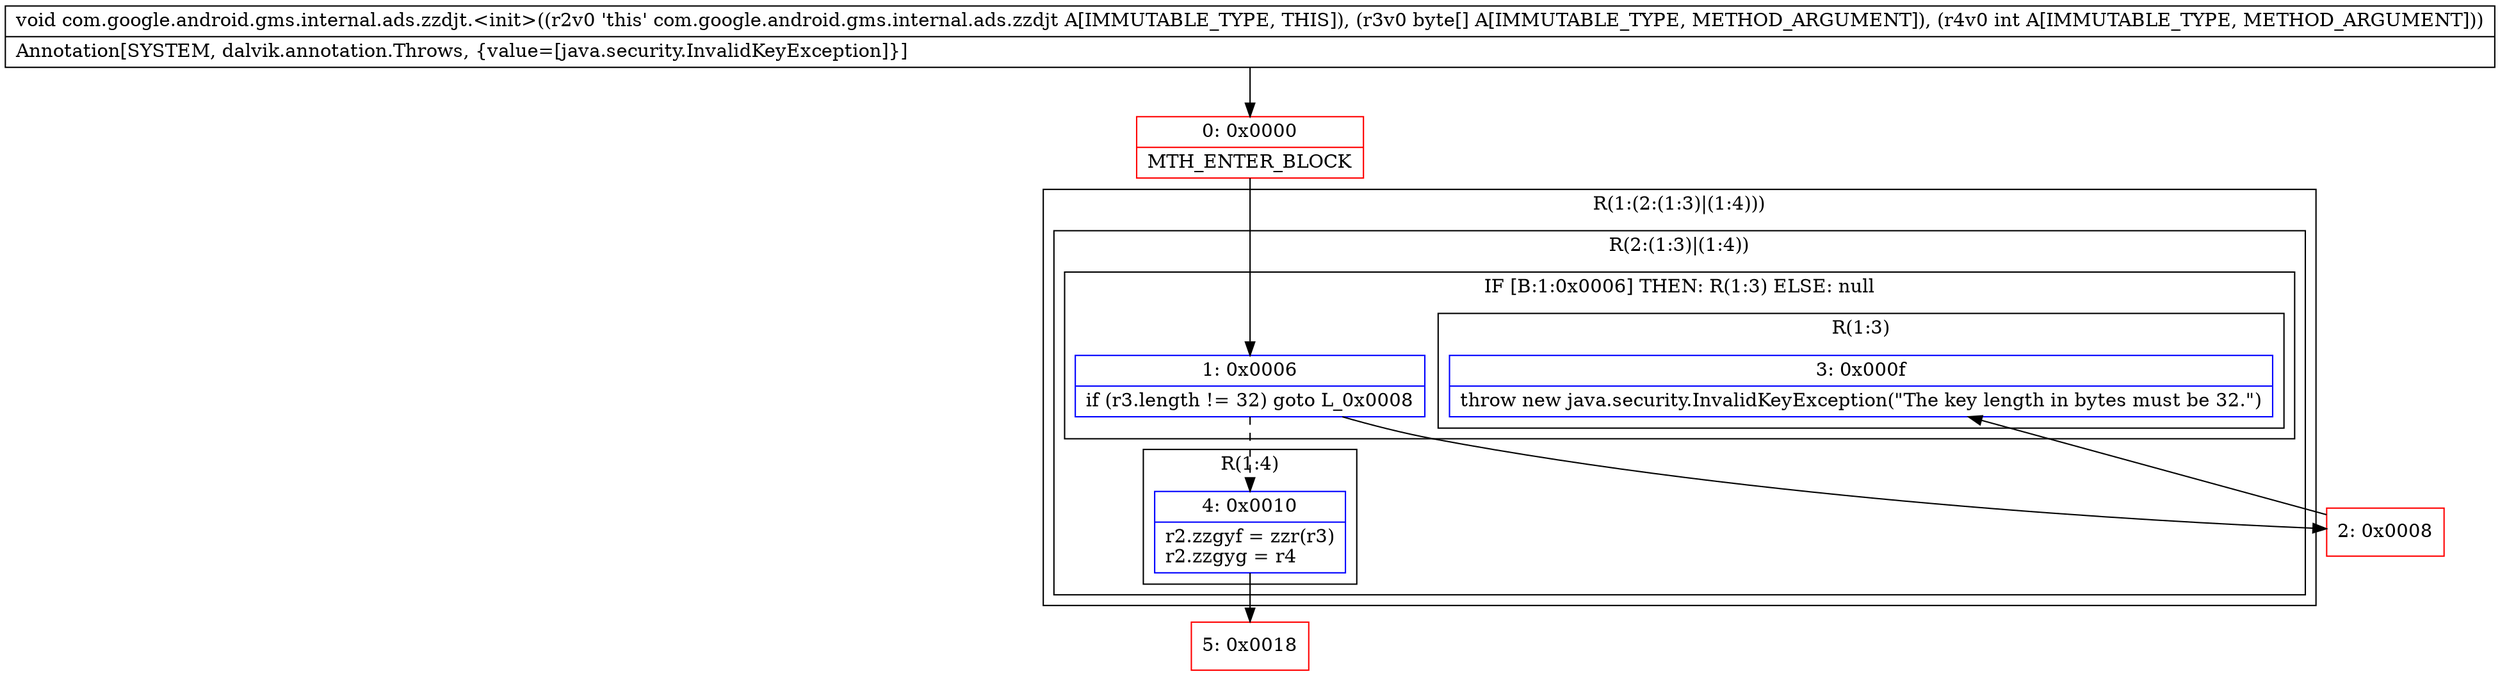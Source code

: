 digraph "CFG forcom.google.android.gms.internal.ads.zzdjt.\<init\>([BI)V" {
subgraph cluster_Region_2112199424 {
label = "R(1:(2:(1:3)|(1:4)))";
node [shape=record,color=blue];
subgraph cluster_Region_810131001 {
label = "R(2:(1:3)|(1:4))";
node [shape=record,color=blue];
subgraph cluster_IfRegion_2068749936 {
label = "IF [B:1:0x0006] THEN: R(1:3) ELSE: null";
node [shape=record,color=blue];
Node_1 [shape=record,label="{1\:\ 0x0006|if (r3.length != 32) goto L_0x0008\l}"];
subgraph cluster_Region_1409720400 {
label = "R(1:3)";
node [shape=record,color=blue];
Node_3 [shape=record,label="{3\:\ 0x000f|throw new java.security.InvalidKeyException(\"The key length in bytes must be 32.\")\l}"];
}
}
subgraph cluster_Region_99224651 {
label = "R(1:4)";
node [shape=record,color=blue];
Node_4 [shape=record,label="{4\:\ 0x0010|r2.zzgyf = zzr(r3)\lr2.zzgyg = r4\l}"];
}
}
}
Node_0 [shape=record,color=red,label="{0\:\ 0x0000|MTH_ENTER_BLOCK\l}"];
Node_2 [shape=record,color=red,label="{2\:\ 0x0008}"];
Node_5 [shape=record,color=red,label="{5\:\ 0x0018}"];
MethodNode[shape=record,label="{void com.google.android.gms.internal.ads.zzdjt.\<init\>((r2v0 'this' com.google.android.gms.internal.ads.zzdjt A[IMMUTABLE_TYPE, THIS]), (r3v0 byte[] A[IMMUTABLE_TYPE, METHOD_ARGUMENT]), (r4v0 int A[IMMUTABLE_TYPE, METHOD_ARGUMENT]))  | Annotation[SYSTEM, dalvik.annotation.Throws, \{value=[java.security.InvalidKeyException]\}]\l}"];
MethodNode -> Node_0;
Node_1 -> Node_2;
Node_1 -> Node_4[style=dashed];
Node_4 -> Node_5;
Node_0 -> Node_1;
Node_2 -> Node_3;
}

